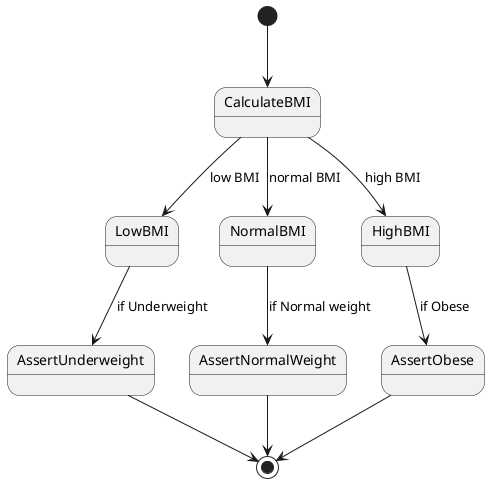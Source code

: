 @startuml
[*] --> CalculateBMI
CalculateBMI --> LowBMI : low BMI
CalculateBMI --> NormalBMI : normal BMI
CalculateBMI --> HighBMI : high BMI
LowBMI --> AssertUnderweight : if Underweight
NormalBMI --> AssertNormalWeight : if Normal weight
HighBMI --> AssertObese : if Obese
AssertUnderweight --> [*]
AssertNormalWeight --> [*]
AssertObese --> [*]
@enduml
